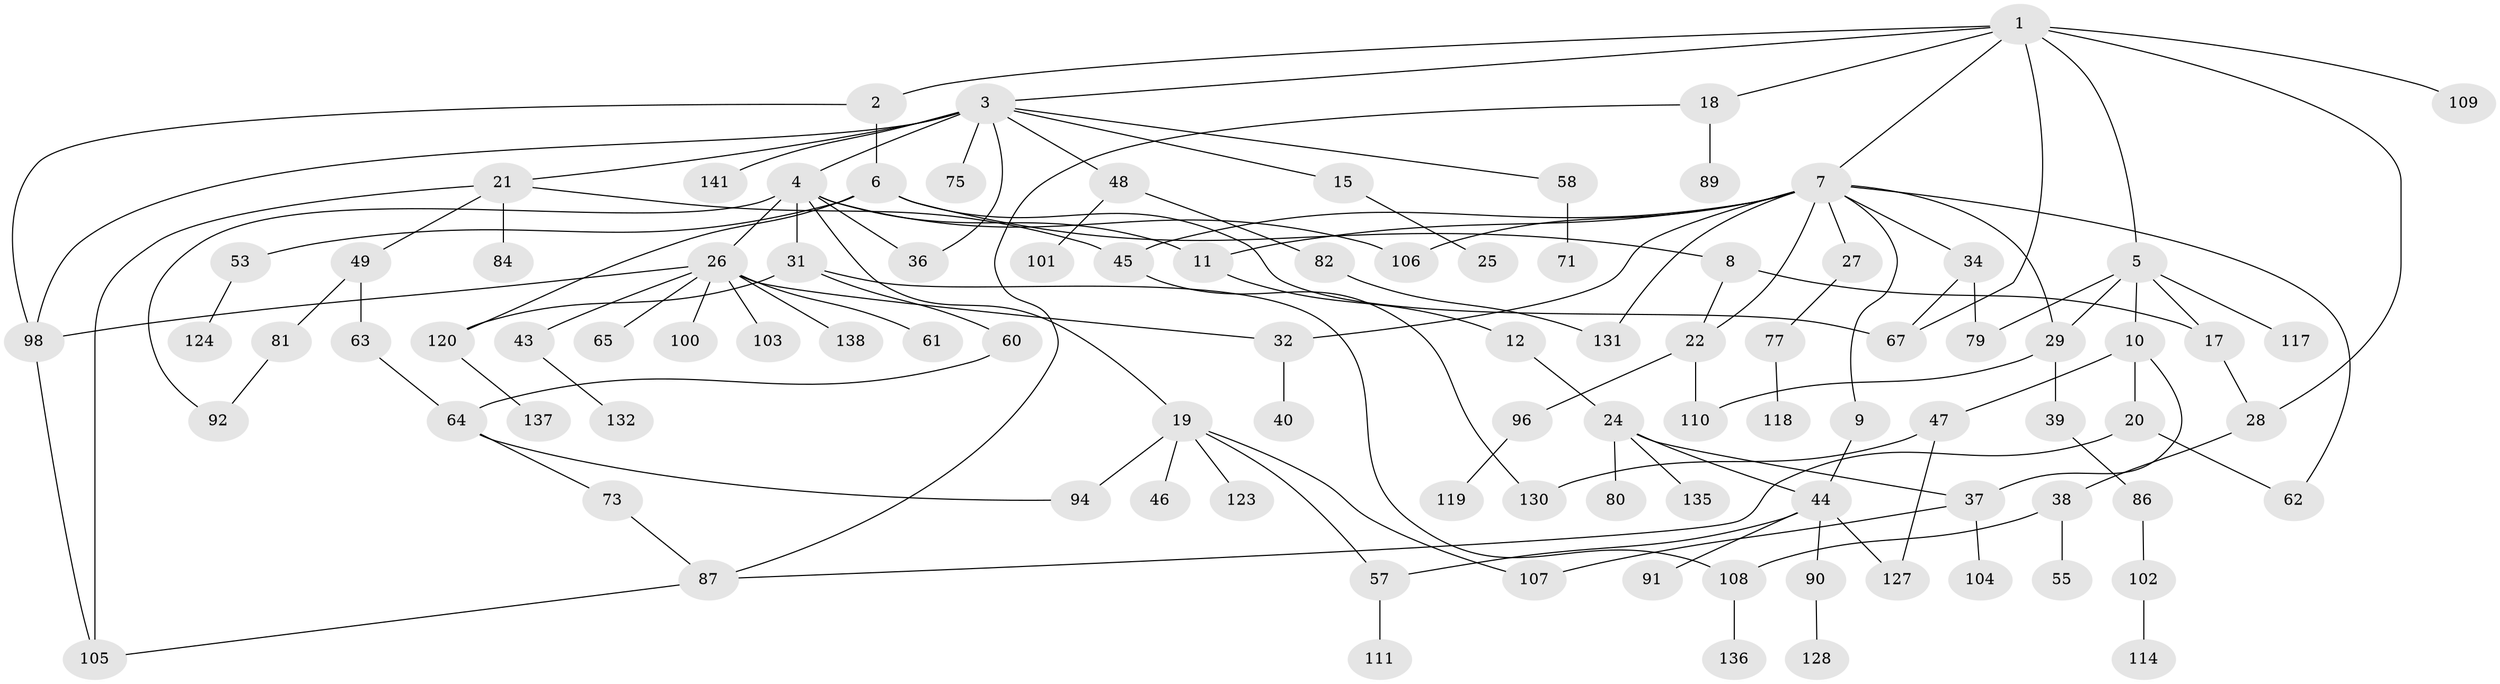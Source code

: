 // Generated by graph-tools (version 1.1) at 2025/23/03/03/25 07:23:33]
// undirected, 98 vertices, 129 edges
graph export_dot {
graph [start="1"]
  node [color=gray90,style=filled];
  1 [super="+41"];
  2;
  3 [super="+13"];
  4 [super="+16"];
  5 [super="+70"];
  6 [super="+30"];
  7 [super="+14"];
  8;
  9;
  10 [super="+35"];
  11 [super="+121"];
  12;
  15;
  17 [super="+113"];
  18 [super="+52"];
  19 [super="+99"];
  20 [super="+78"];
  21 [super="+56"];
  22 [super="+23"];
  24 [super="+50"];
  25 [super="+54"];
  26 [super="+33"];
  27;
  28 [super="+126"];
  29 [super="+66"];
  31;
  32 [super="+74"];
  34 [super="+134"];
  36 [super="+42"];
  37 [super="+72"];
  38;
  39 [super="+59"];
  40;
  43 [super="+69"];
  44 [super="+83"];
  45 [super="+97"];
  46;
  47 [super="+51"];
  48 [super="+115"];
  49;
  53;
  55;
  57 [super="+125"];
  58 [super="+68"];
  60 [super="+139"];
  61;
  62;
  63 [super="+88"];
  64 [super="+76"];
  65;
  67;
  71;
  73;
  75 [super="+93"];
  77 [super="+85"];
  79;
  80;
  81;
  82;
  84;
  86;
  87 [super="+140"];
  89;
  90 [super="+122"];
  91;
  92;
  94 [super="+95"];
  96;
  98 [super="+112"];
  100;
  101;
  102;
  103;
  104;
  105 [super="+133"];
  106;
  107;
  108 [super="+116"];
  109;
  110;
  111;
  114;
  117;
  118;
  119;
  120 [super="+129"];
  123;
  124;
  127;
  128;
  130;
  131;
  132;
  135;
  136;
  137;
  138;
  141;
  1 -- 2;
  1 -- 3;
  1 -- 5;
  1 -- 7;
  1 -- 18;
  1 -- 28;
  1 -- 67;
  1 -- 109;
  2 -- 6;
  2 -- 98;
  3 -- 4;
  3 -- 98;
  3 -- 36;
  3 -- 75;
  3 -- 141;
  3 -- 15;
  3 -- 48;
  3 -- 21;
  3 -- 58;
  4 -- 19;
  4 -- 92;
  4 -- 106;
  4 -- 36;
  4 -- 26;
  4 -- 11;
  4 -- 31;
  5 -- 10;
  5 -- 17;
  5 -- 29;
  5 -- 117;
  5 -- 79;
  6 -- 8 [weight=2];
  6 -- 53;
  6 -- 67;
  6 -- 120;
  7 -- 9;
  7 -- 11;
  7 -- 27;
  7 -- 32;
  7 -- 62;
  7 -- 106;
  7 -- 22;
  7 -- 45;
  7 -- 34;
  7 -- 131;
  7 -- 29;
  8 -- 17;
  8 -- 22;
  9 -- 44;
  10 -- 20;
  10 -- 47;
  10 -- 37;
  11 -- 12;
  12 -- 24;
  15 -- 25;
  17 -- 28;
  18 -- 89;
  18 -- 87;
  19 -- 46;
  19 -- 123;
  19 -- 107;
  19 -- 94;
  19 -- 57;
  20 -- 62;
  20 -- 87;
  21 -- 45;
  21 -- 49;
  21 -- 105;
  21 -- 84;
  22 -- 110;
  22 -- 96;
  24 -- 80;
  24 -- 44;
  24 -- 135;
  24 -- 37;
  26 -- 100;
  26 -- 138;
  26 -- 32;
  26 -- 65;
  26 -- 103;
  26 -- 43;
  26 -- 61;
  26 -- 98;
  27 -- 77;
  28 -- 38;
  29 -- 39 [weight=2];
  29 -- 110;
  31 -- 60;
  31 -- 120;
  31 -- 108;
  32 -- 40;
  34 -- 79;
  34 -- 67;
  37 -- 107;
  37 -- 104;
  38 -- 55;
  38 -- 108;
  39 -- 86;
  43 -- 132;
  44 -- 57;
  44 -- 90;
  44 -- 91;
  44 -- 127;
  45 -- 130;
  47 -- 130;
  47 -- 127;
  48 -- 82;
  48 -- 101;
  49 -- 63;
  49 -- 81;
  53 -- 124;
  57 -- 111;
  58 -- 71;
  60 -- 64;
  63 -- 64;
  64 -- 73;
  64 -- 94;
  73 -- 87;
  77 -- 118;
  81 -- 92;
  82 -- 131;
  86 -- 102;
  87 -- 105;
  90 -- 128;
  96 -- 119;
  98 -- 105;
  102 -- 114;
  108 -- 136;
  120 -- 137;
}
